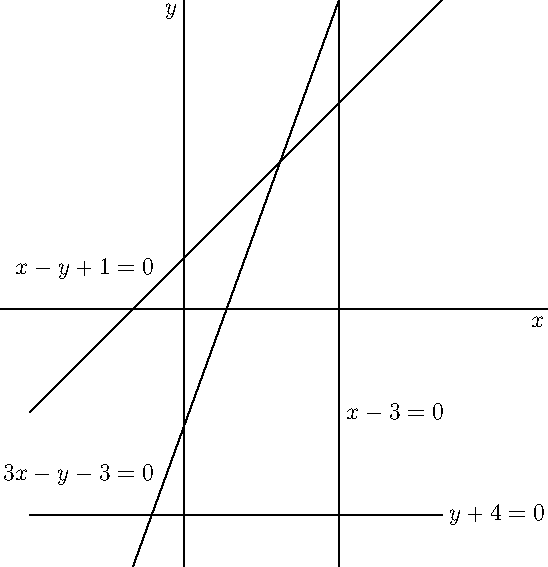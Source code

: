 size(10cm);
import graph;
xaxis("$x$");
yaxis("$y$");
draw((-3,-2)--(5,6));
draw((-1,-5)--(3,6));
draw((3,-5)--(3,6));
draw((-3,-4)--(5,-4));
label("$x-y+1=0$",(-0.5,0.5),NW);
label("$3x-y-3=0$",(-0.5,-3.5),NW);
label("$y+4=0$",(5,-4),E);
label("$x-3=0$",(3,-2),E);

